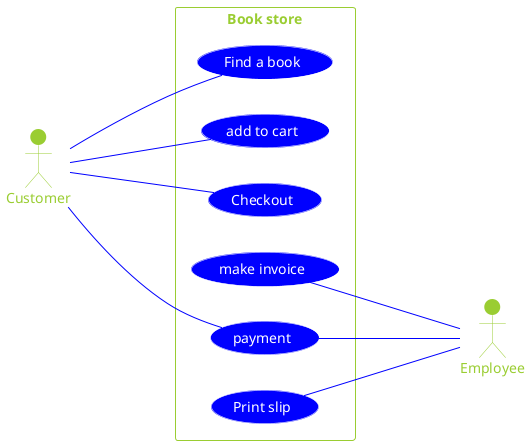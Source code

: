 @startuml Book store 1.5
left to right direction
actor Customer
actor Employee
skinparam Shadowing false
skinparam usecase{
    FontColor white
    BackgroundColor #Blue
    BorderColor #rBlue
    ArrowColor #Blue
}
skinparam actor{
    FontColor YellowGreen
    BackgroundColor YellowGreen
    BorderColor YellowGreen

}
skinparam rectangle{
    FontColor YellowGreen
    BorderColor YellowGreen
}

rectangle "Book store"{
    Customer --- (Find a book)
    Customer --- (add to cart)
    Customer --- (Checkout)
    (make invoice) --- Employee
    Customer --- (payment)
    (payment) --- Employee
    (Print slip) --- Employee
}
@enduml